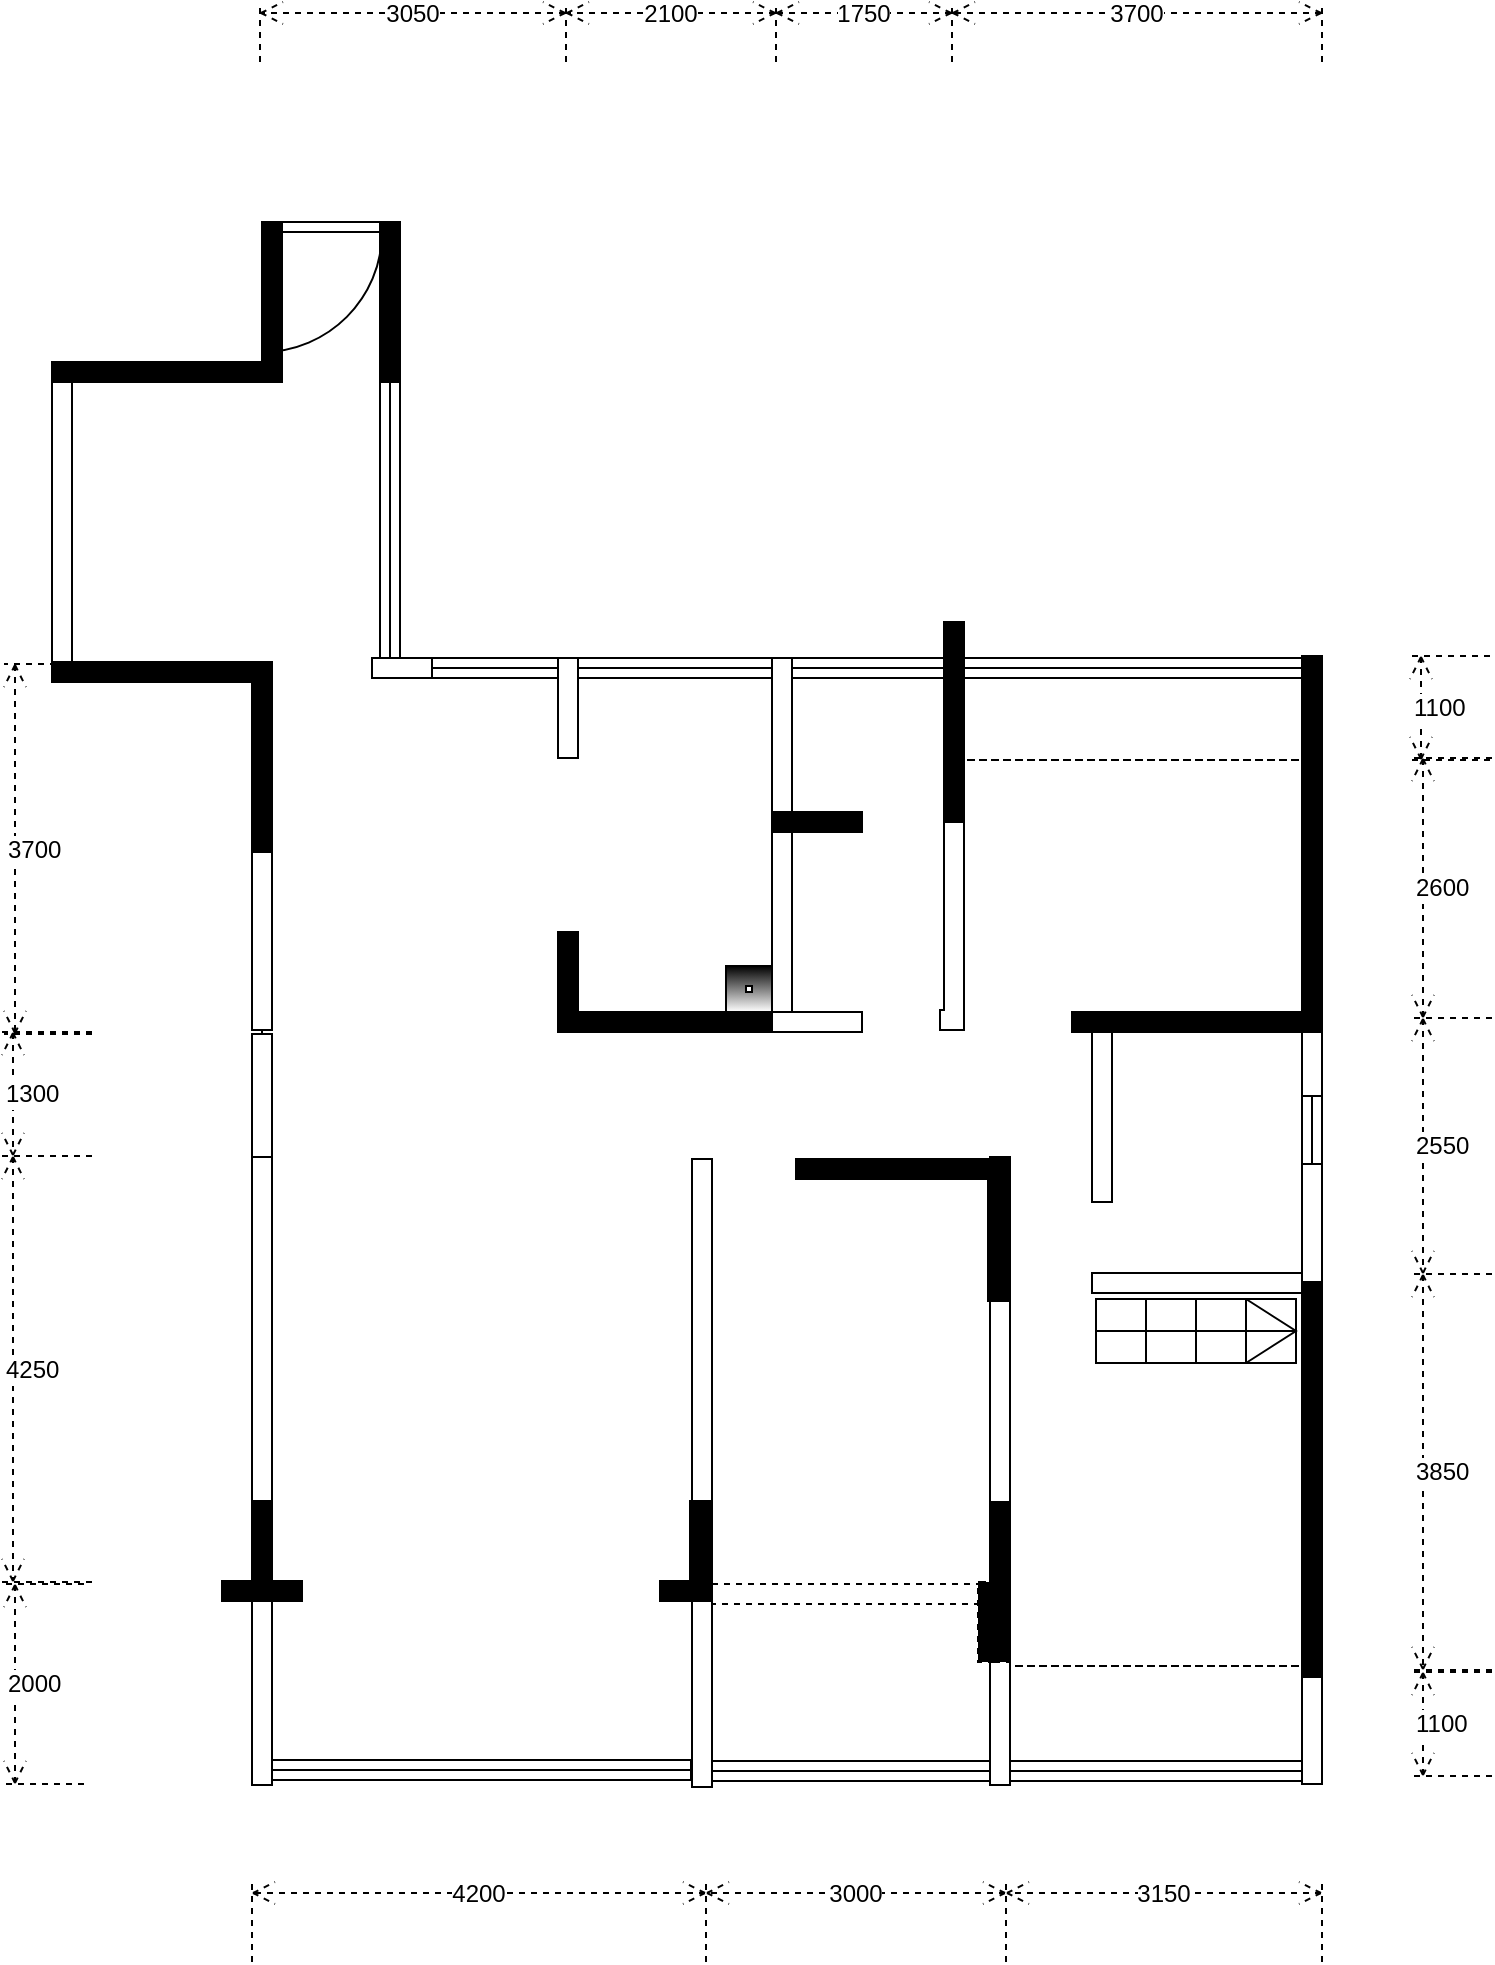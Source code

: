 <mxfile version="10.8.5" type="github"><diagram id="uZnF8T4PJFrATM4MOHQD" name="Page-1"><mxGraphModel dx="1150" dy="796" grid="1" gridSize="10" guides="1" tooltips="1" connect="1" arrows="1" fold="1" page="1" pageScale="1" pageWidth="827" pageHeight="1169" math="0" shadow="0"><root><mxCell id="0"/><mxCell id="1" parent="0"/><mxCell id="_wya8uJpE43QO6t92f0n-3" value="" style="verticalLabelPosition=bottom;html=1;verticalAlign=top;align=center;shape=mxgraph.floorplan.wall;direction=south;" vertex="1" parent="1"><mxGeometry x="580" y="560" width="10" height="90" as="geometry"/></mxCell><mxCell id="SE4gAHQI3QqLgAVrmfMo-73" value="" style="verticalLabelPosition=bottom;html=1;verticalAlign=top;align=center;shape=mxgraph.floorplan.wall;dashed=1;" parent="1" vertex="1"><mxGeometry x="390" y="841" width="140" height="10" as="geometry"/></mxCell><mxCell id="SE4gAHQI3QqLgAVrmfMo-72" value="" style="shape=partialRectangle;whiteSpace=wrap;html=1;bottom=0;right=0;fillColor=none;dashed=1;" parent="1" vertex="1"><mxGeometry x="530" y="882" width="160" height="55" as="geometry"/></mxCell><mxCell id="SE4gAHQI3QqLgAVrmfMo-66" value="" style="verticalLabelPosition=bottom;html=1;verticalAlign=top;align=center;shape=mxgraph.floorplan.wall;" parent="1" vertex="1"><mxGeometry x="580" y="685.5" width="115" height="10" as="geometry"/></mxCell><mxCell id="SE4gAHQI3QqLgAVrmfMo-60" value="" style="verticalLabelPosition=bottom;html=1;verticalAlign=top;align=center;shape=mxgraph.floorplan.window;fillColor=#ffffff;" parent="1" vertex="1"><mxGeometry x="527" y="927.5" width="158" height="14" as="geometry"/></mxCell><mxCell id="SE4gAHQI3QqLgAVrmfMo-58" value="" style="verticalLabelPosition=bottom;html=1;verticalAlign=top;align=center;shape=mxgraph.floorplan.window;fillColor=#ffffff;" parent="1" vertex="1"><mxGeometry x="388.5" y="932" width="150" height="5" as="geometry"/></mxCell><mxCell id="SE4gAHQI3QqLgAVrmfMo-55" value="" style="verticalLabelPosition=bottom;html=1;verticalAlign=top;align=center;shape=mxgraph.floorplan.window;fillColor=#ffffff;" parent="1" vertex="1"><mxGeometry x="169.5" y="931.5" width="210" height="5" as="geometry"/></mxCell><mxCell id="SE4gAHQI3QqLgAVrmfMo-35" value="" style="verticalLabelPosition=bottom;html=1;verticalAlign=top;align=center;shape=mxgraph.floorplan.window;fillColor=#ffffff;" parent="1" vertex="1"><mxGeometry x="323" y="378" width="105" height="10" as="geometry"/></mxCell><mxCell id="SE4gAHQI3QqLgAVrmfMo-24" value="" style="verticalLabelPosition=bottom;html=1;verticalAlign=top;align=center;shape=mxgraph.floorplan.doorLeft;" parent="1" vertex="1"><mxGeometry x="165" y="160" width="60" height="45" as="geometry"/></mxCell><mxCell id="SE4gAHQI3QqLgAVrmfMo-25" value="" style="verticalLabelPosition=bottom;html=1;verticalAlign=top;align=center;shape=mxgraph.floorplan.wall;direction=south;" parent="1" vertex="1"><mxGeometry x="60" y="231" width="10" height="150" as="geometry"/></mxCell><mxCell id="SE4gAHQI3QqLgAVrmfMo-12" value="" style="verticalLabelPosition=bottom;html=1;verticalAlign=top;align=center;shape=mxgraph.floorplan.wallCorner;fillColor=#000000;direction=west" parent="1" vertex="1"><mxGeometry x="60" y="160" width="115" height="80" as="geometry"/></mxCell><mxCell id="SE4gAHQI3QqLgAVrmfMo-28" value="" style="verticalLabelPosition=bottom;html=1;verticalAlign=top;align=center;shape=mxgraph.floorplan.wallCorner;fillColor=#000000;direction=south;" parent="1" vertex="1"><mxGeometry x="60" y="380" width="110" height="100" as="geometry"/></mxCell><mxCell id="SE4gAHQI3QqLgAVrmfMo-29" value="&amp;nbsp;" style="text;html=1;resizable=0;points=[];autosize=1;align=left;verticalAlign=top;spacingTop=-4;" parent="1" vertex="1"><mxGeometry x="315" y="468" width="20" height="20" as="geometry"/></mxCell><mxCell id="SE4gAHQI3QqLgAVrmfMo-30" value="" style="verticalLabelPosition=bottom;html=1;verticalAlign=top;align=center;shape=mxgraph.floorplan.window;fillColor=#ffffff;rotation=90;" parent="1" vertex="1"><mxGeometry x="155" y="244" width="148" height="138" as="geometry"/></mxCell><mxCell id="SE4gAHQI3QqLgAVrmfMo-13" value="" style="verticalLabelPosition=bottom;html=1;verticalAlign=top;align=center;shape=mxgraph.floorplan.wall;fillColor=#000000;direction=south;" parent="1" vertex="1"><mxGeometry x="224" y="160" width="10" height="80" as="geometry"/></mxCell><mxCell id="SE4gAHQI3QqLgAVrmfMo-32" value="" style="verticalLabelPosition=bottom;html=1;verticalAlign=top;align=center;shape=mxgraph.floorplan.window;fillColor=#ffffff;" parent="1" vertex="1"><mxGeometry x="250" y="378" width="64" height="10" as="geometry"/></mxCell><mxCell id="SE4gAHQI3QqLgAVrmfMo-33" value="" style="verticalLabelPosition=bottom;html=1;verticalAlign=top;align=center;shape=mxgraph.floorplan.wall;" parent="1" vertex="1"><mxGeometry x="220" y="378" width="30" height="10" as="geometry"/></mxCell><mxCell id="SE4gAHQI3QqLgAVrmfMo-34" value="" style="verticalLabelPosition=bottom;html=1;verticalAlign=top;align=center;shape=mxgraph.floorplan.wall;direction=south;" parent="1" vertex="1"><mxGeometry x="313" y="378" width="10" height="50" as="geometry"/></mxCell><mxCell id="SE4gAHQI3QqLgAVrmfMo-36" value="" style="verticalLabelPosition=bottom;html=1;verticalAlign=top;align=center;shape=mxgraph.floorplan.window;fillColor=#ffffff;" parent="1" vertex="1"><mxGeometry x="430" y="378" width="260" height="10" as="geometry"/></mxCell><mxCell id="SE4gAHQI3QqLgAVrmfMo-37" value="" style="verticalLabelPosition=bottom;html=1;verticalAlign=top;align=center;shape=mxgraph.floorplan.wall;direction=south;" parent="1" vertex="1"><mxGeometry x="420" y="378" width="10" height="182" as="geometry"/></mxCell><mxCell id="SE4gAHQI3QqLgAVrmfMo-41" value="" style="verticalLabelPosition=bottom;html=1;verticalAlign=top;align=center;shape=mxgraph.floorplan.wall;fillColor=#000000;" parent="1" vertex="1"><mxGeometry x="420" y="455" width="45" height="10" as="geometry"/></mxCell><mxCell id="SE4gAHQI3QqLgAVrmfMo-42" value="" style="verticalLabelPosition=bottom;html=1;verticalAlign=top;align=center;shape=mxgraph.floorplan.wallCorner;fillColor=#000000;direction=north" parent="1" vertex="1"><mxGeometry x="313" y="515" width="117" height="50" as="geometry"/></mxCell><mxCell id="SE4gAHQI3QqLgAVrmfMo-46" value="" style="verticalLabelPosition=bottom;html=1;verticalAlign=top;align=center;shape=mxgraph.floorplan.wallCorner;fillColor=#ffffff;direction=west;fontFamily=Helvetica;fontSize=12;fontColor=#000000;strokeColor=#000000;" parent="1" vertex="1"><mxGeometry x="504" y="451" width="12" height="113" as="geometry"/></mxCell><mxCell id="SE4gAHQI3QqLgAVrmfMo-47" value="" style="verticalLabelPosition=bottom;html=1;verticalAlign=top;align=center;shape=mxgraph.floorplan.wall;" parent="1" vertex="1"><mxGeometry x="420" y="555" width="45" height="10" as="geometry"/></mxCell><mxCell id="_wya8uJpE43QO6t92f0n-1" value="" style="edgeStyle=orthogonalEdgeStyle;rounded=0;orthogonalLoop=1;jettySize=auto;html=1;" edge="1" parent="1" source="SE4gAHQI3QqLgAVrmfMo-49" target="SE4gAHQI3QqLgAVrmfMo-51"><mxGeometry relative="1" as="geometry"/></mxCell><mxCell id="SE4gAHQI3QqLgAVrmfMo-49" value="" style="verticalLabelPosition=bottom;html=1;verticalAlign=top;align=center;shape=mxgraph.floorplan.wall;direction=south;" parent="1" vertex="1"><mxGeometry x="160" y="475" width="10" height="89" as="geometry"/></mxCell><mxCell id="SE4gAHQI3QqLgAVrmfMo-50" value="" style="verticalLabelPosition=bottom;html=1;verticalAlign=top;align=center;shape=mxgraph.floorplan.wall;direction=south;" parent="1" vertex="1"><mxGeometry x="160" y="566" width="10" height="63" as="geometry"/></mxCell><mxCell id="SE4gAHQI3QqLgAVrmfMo-51" value="" style="verticalLabelPosition=bottom;html=1;verticalAlign=top;align=center;shape=mxgraph.floorplan.wall;direction=south;" parent="1" vertex="1"><mxGeometry x="160" y="627.5" width="10" height="314" as="geometry"/></mxCell><mxCell id="SE4gAHQI3QqLgAVrmfMo-53" value="" style="verticalLabelPosition=bottom;html=1;verticalAlign=top;align=center;shape=mxgraph.floorplan.wallCorner;fillColor=#000000;direction=west" parent="1" vertex="1"><mxGeometry x="145" y="799.5" width="25" height="50" as="geometry"/></mxCell><mxCell id="SE4gAHQI3QqLgAVrmfMo-54" value="" style="verticalLabelPosition=bottom;html=1;verticalAlign=top;align=center;shape=mxgraph.floorplan.wallCorner;fillColor=#000000;direction=north" parent="1" vertex="1"><mxGeometry x="160" y="799.5" width="25" height="50" as="geometry"/></mxCell><mxCell id="SE4gAHQI3QqLgAVrmfMo-56" value="" style="verticalLabelPosition=bottom;html=1;verticalAlign=top;align=center;shape=mxgraph.floorplan.wall;direction=south;" parent="1" vertex="1"><mxGeometry x="380" y="628.5" width="10" height="314" as="geometry"/></mxCell><mxCell id="SE4gAHQI3QqLgAVrmfMo-57" value="" style="verticalLabelPosition=bottom;html=1;verticalAlign=top;align=center;shape=mxgraph.floorplan.wallCorner;fillColor=#000000;direction=west" parent="1" vertex="1"><mxGeometry x="364" y="799.5" width="25" height="50" as="geometry"/></mxCell><mxCell id="SE4gAHQI3QqLgAVrmfMo-59" value="" style="verticalLabelPosition=bottom;html=1;verticalAlign=top;align=center;shape=mxgraph.floorplan.wall;direction=south;" parent="1" vertex="1"><mxGeometry x="529" y="627.5" width="10" height="314" as="geometry"/></mxCell><mxCell id="SE4gAHQI3QqLgAVrmfMo-61" value="" style="verticalLabelPosition=bottom;html=1;verticalAlign=top;align=center;shape=mxgraph.floorplan.wall;direction=south;" parent="1" vertex="1"><mxGeometry x="685" y="880" width="10" height="61" as="geometry"/></mxCell><mxCell id="SE4gAHQI3QqLgAVrmfMo-62" value="" style="verticalLabelPosition=bottom;html=1;verticalAlign=top;align=center;shape=mxgraph.floorplan.wall;fillColor=#000000;direction=south;" parent="1" vertex="1"><mxGeometry x="685" y="689.5" width="10" height="198" as="geometry"/></mxCell><mxCell id="SE4gAHQI3QqLgAVrmfMo-63" value="" style="verticalLabelPosition=bottom;html=1;verticalAlign=top;align=center;shape=mxgraph.floorplan.wall;direction=south;" parent="1" vertex="1"><mxGeometry x="685" y="510" width="10" height="180" as="geometry"/></mxCell><mxCell id="SE4gAHQI3QqLgAVrmfMo-40" value="" style="verticalLabelPosition=bottom;html=1;verticalAlign=top;align=center;shape=mxgraph.floorplan.wallCorner;fillColor=#000000;direction=west" parent="1" vertex="1"><mxGeometry x="570" y="377" width="125" height="188" as="geometry"/></mxCell><mxCell id="SE4gAHQI3QqLgAVrmfMo-64" value="" style="verticalLabelPosition=bottom;html=1;verticalAlign=top;align=center;shape=mxgraph.floorplan.stairs;" parent="1" vertex="1"><mxGeometry x="582" y="698.5" width="100" height="32" as="geometry"/></mxCell><mxCell id="SE4gAHQI3QqLgAVrmfMo-70" value="" style="verticalLabelPosition=bottom;html=1;verticalAlign=top;align=center;shape=mxgraph.floorplan.wallCorner;fillColor=#000000;direction=south;" parent="1" vertex="1"><mxGeometry x="432" y="628.5" width="106" height="71" as="geometry"/></mxCell><mxCell id="SE4gAHQI3QqLgAVrmfMo-77" value="1100&lt;br&gt;" style="shape=dimension;direction=south;whiteSpace=wrap;html=1;align=left;points=[];verticalAlign=middle;labelBackgroundColor=#ffffff;dashed=1;" parent="1" vertex="1"><mxGeometry x="739" y="377" width="40" height="52" as="geometry"/></mxCell><mxCell id="SE4gAHQI3QqLgAVrmfMo-78" value="2600&lt;br&gt;" style="shape=dimension;direction=south;whiteSpace=wrap;html=1;align=left;points=[];verticalAlign=middle;labelBackgroundColor=#ffffff;dashed=1;" parent="1" vertex="1"><mxGeometry x="740" y="428" width="40" height="130" as="geometry"/></mxCell><mxCell id="SE4gAHQI3QqLgAVrmfMo-79" value="2550&lt;br&gt;" style="shape=dimension;direction=south;whiteSpace=wrap;html=1;align=left;points=[];verticalAlign=middle;labelBackgroundColor=#ffffff;dashed=1;" parent="1" vertex="1"><mxGeometry x="740" y="558" width="40" height="128" as="geometry"/></mxCell><mxCell id="SE4gAHQI3QqLgAVrmfMo-80" value="3850&lt;br&gt;" style="shape=dimension;direction=south;whiteSpace=wrap;html=1;align=left;points=[];verticalAlign=middle;labelBackgroundColor=#ffffff;dashed=1;" parent="1" vertex="1"><mxGeometry x="740" y="686" width="40" height="198" as="geometry"/></mxCell><mxCell id="SE4gAHQI3QqLgAVrmfMo-83" value="1100&lt;br&gt;" style="shape=dimension;direction=south;whiteSpace=wrap;html=1;align=left;points=[];verticalAlign=middle;labelBackgroundColor=#ffffff;dashed=1;" parent="1" vertex="1"><mxGeometry x="740" y="885" width="40" height="52" as="geometry"/></mxCell><mxCell id="SE4gAHQI3QqLgAVrmfMo-86" value="3150" style="shape=dimension;direction=west;whiteSpace=wrap;html=1;align=center;points=[];verticalAlign=top;spacingTop=-8;labelBackgroundColor=#ffffff;dashed=1;" parent="1" vertex="1"><mxGeometry x="537" y="990" width="158" height="40" as="geometry"/></mxCell><mxCell id="SE4gAHQI3QqLgAVrmfMo-87" value="3000" style="shape=dimension;direction=west;whiteSpace=wrap;html=1;align=center;points=[];verticalAlign=top;spacingTop=-8;labelBackgroundColor=#ffffff;dashed=1;" parent="1" vertex="1"><mxGeometry x="387" y="990" width="150" height="40" as="geometry"/></mxCell><mxCell id="SE4gAHQI3QqLgAVrmfMo-89" value="4200" style="shape=dimension;direction=west;whiteSpace=wrap;html=1;align=center;points=[];verticalAlign=top;spacingTop=-8;labelBackgroundColor=#ffffff;dashed=1;" parent="1" vertex="1"><mxGeometry x="160" y="990" width="227" height="40" as="geometry"/></mxCell><mxCell id="SE4gAHQI3QqLgAVrmfMo-90" value="1300&lt;br&gt;" style="shape=dimension;direction=south;whiteSpace=wrap;html=1;align=left;points=[];verticalAlign=middle;labelBackgroundColor=#ffffff;dashed=1;" parent="1" vertex="1"><mxGeometry x="35" y="565" width="45" height="62" as="geometry"/></mxCell><mxCell id="SE4gAHQI3QqLgAVrmfMo-92" value="4250&lt;br&gt;" style="shape=dimension;direction=south;whiteSpace=wrap;html=1;align=left;points=[];verticalAlign=middle;labelBackgroundColor=#ffffff;dashed=1;" parent="1" vertex="1"><mxGeometry x="35" y="627" width="45" height="213" as="geometry"/></mxCell><mxCell id="SE4gAHQI3QqLgAVrmfMo-93" value="2000&lt;br&gt;" style="shape=dimension;direction=south;whiteSpace=wrap;html=1;align=left;points=[];verticalAlign=middle;labelBackgroundColor=#ffffff;dashed=1;" parent="1" vertex="1"><mxGeometry x="36" y="841" width="40" height="100" as="geometry"/></mxCell><mxCell id="SE4gAHQI3QqLgAVrmfMo-96" value="3700&lt;br&gt;" style="shape=dimension;direction=south;whiteSpace=wrap;html=1;align=left;points=[];verticalAlign=middle;labelBackgroundColor=#ffffff;dashed=1;" parent="1" vertex="1"><mxGeometry x="36" y="381" width="44" height="185" as="geometry"/></mxCell><mxCell id="SE4gAHQI3QqLgAVrmfMo-101" value="3700" style="shape=dimension;direction=west;whiteSpace=wrap;html=1;align=center;points=[];verticalAlign=top;spacingTop=-8;labelBackgroundColor=#ffffff;dashed=1;" parent="1" vertex="1"><mxGeometry x="510" y="50" width="185" height="30" as="geometry"/></mxCell><mxCell id="SE4gAHQI3QqLgAVrmfMo-102" value="1750" style="shape=dimension;direction=west;whiteSpace=wrap;html=1;align=center;points=[];verticalAlign=top;spacingTop=-8;labelBackgroundColor=#ffffff;dashed=1;" parent="1" vertex="1"><mxGeometry x="422" y="50" width="88" height="30" as="geometry"/></mxCell><mxCell id="SE4gAHQI3QqLgAVrmfMo-103" value="2100" style="shape=dimension;direction=west;whiteSpace=wrap;html=1;align=center;points=[];verticalAlign=top;spacingTop=-8;labelBackgroundColor=#ffffff;dashed=1;" parent="1" vertex="1"><mxGeometry x="317" y="50" width="105" height="30" as="geometry"/></mxCell><mxCell id="SE4gAHQI3QqLgAVrmfMo-108" value="3050" style="shape=dimension;direction=west;whiteSpace=wrap;html=1;align=center;points=[];verticalAlign=top;spacingTop=-8;labelBackgroundColor=#ffffff;dashed=1;" parent="1" vertex="1"><mxGeometry x="164" y="50" width="153" height="30" as="geometry"/></mxCell><mxCell id="_wya8uJpE43QO6t92f0n-2" value="" style="shape=partialRectangle;whiteSpace=wrap;html=1;bottom=0;right=0;fillColor=none;dashed=1;" vertex="1" parent="1"><mxGeometry x="506" y="429" width="184" height="55" as="geometry"/></mxCell><mxCell id="_wya8uJpE43QO6t92f0n-4" value="" style="verticalLabelPosition=bottom;html=1;verticalAlign=top;align=center;shape=mxgraph.floorplan.wallCorner;fillColor=#000000;direction=west" vertex="1" parent="1"><mxGeometry x="524" y="800" width="15" height="70" as="geometry"/></mxCell><mxCell id="_wya8uJpE43QO6t92f0n-6" value="" style="verticalLabelPosition=bottom;html=1;verticalAlign=top;align=center;shape=mxgraph.floorplan.wallCorner;fillColor=#000000;direction=south;dashed=1;" vertex="1" parent="1"><mxGeometry x="524" y="840" width="15" height="40" as="geometry"/></mxCell><mxCell id="_wya8uJpE43QO6t92f0n-7" value="" style="verticalLabelPosition=bottom;html=1;verticalAlign=top;align=center;shape=mxgraph.floorplan.wall;fillColor=#000000;direction=south;dashed=1;" vertex="1" parent="1"><mxGeometry x="523" y="840" width="10" height="40" as="geometry"/></mxCell><mxCell id="_wya8uJpE43QO6t92f0n-8" value="" style="verticalLabelPosition=bottom;html=1;verticalAlign=top;align=center;shape=mxgraph.floorplan.window;fillColor=#ffffff;direction=south;" vertex="1" parent="1"><mxGeometry x="685" y="597" width="10" height="34" as="geometry"/></mxCell><mxCell id="SE4gAHQI3QqLgAVrmfMo-38" value="" style="verticalLabelPosition=bottom;html=1;verticalAlign=top;align=center;shape=mxgraph.floorplan.wall;fillColor=#000000;direction=south;" parent="1" vertex="1"><mxGeometry x="506" y="360" width="10" height="100" as="geometry"/></mxCell><mxCell id="_wya8uJpE43QO6t92f0n-9" value="" style="verticalLabelPosition=bottom;html=1;verticalAlign=top;align=center;shape=mxgraph.floorplan.room;fillColor=#000000;gradientColor=#ffffff;" vertex="1" parent="1"><mxGeometry x="397" y="532" width="23" height="23" as="geometry"/></mxCell></root></mxGraphModel></diagram></mxfile>